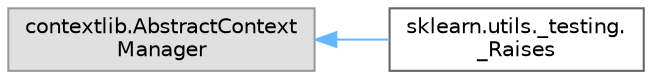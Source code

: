 digraph "Graphical Class Hierarchy"
{
 // LATEX_PDF_SIZE
  bgcolor="transparent";
  edge [fontname=Helvetica,fontsize=10,labelfontname=Helvetica,labelfontsize=10];
  node [fontname=Helvetica,fontsize=10,shape=box,height=0.2,width=0.4];
  rankdir="LR";
  Node0 [id="Node000000",label="contextlib.AbstractContext\lManager",height=0.2,width=0.4,color="grey60", fillcolor="#E0E0E0", style="filled",tooltip=" "];
  Node0 -> Node1 [id="edge3335_Node000000_Node000001",dir="back",color="steelblue1",style="solid",tooltip=" "];
  Node1 [id="Node000001",label="sklearn.utils._testing.\l_Raises",height=0.2,width=0.4,color="grey40", fillcolor="white", style="filled",URL="$da/d9a/classsklearn_1_1utils_1_1__testing_1_1__Raises.html",tooltip=" "];
}
